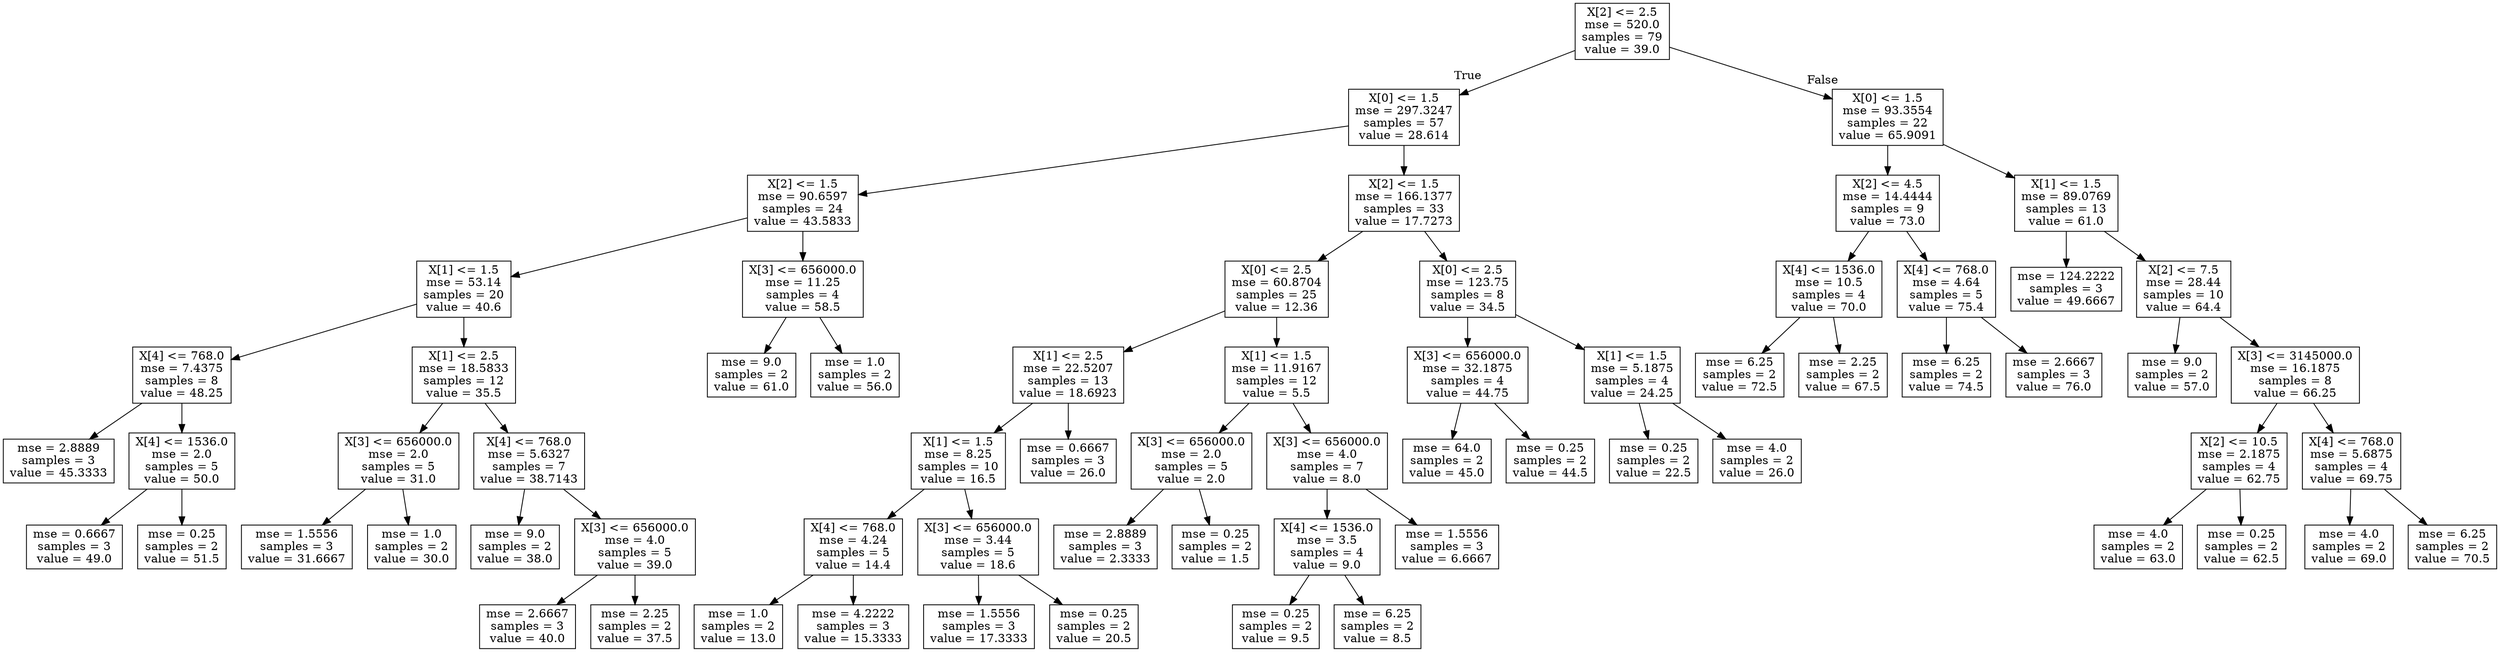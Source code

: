 digraph Tree {
node [shape=box] ;
0 [label="X[2] <= 2.5\nmse = 520.0\nsamples = 79\nvalue = 39.0"] ;
1 [label="X[0] <= 1.5\nmse = 297.3247\nsamples = 57\nvalue = 28.614"] ;
0 -> 1 [labeldistance=2.5, labelangle=45, headlabel="True"] ;
2 [label="X[2] <= 1.5\nmse = 90.6597\nsamples = 24\nvalue = 43.5833"] ;
1 -> 2 ;
3 [label="X[1] <= 1.5\nmse = 53.14\nsamples = 20\nvalue = 40.6"] ;
2 -> 3 ;
4 [label="X[4] <= 768.0\nmse = 7.4375\nsamples = 8\nvalue = 48.25"] ;
3 -> 4 ;
5 [label="mse = 2.8889\nsamples = 3\nvalue = 45.3333"] ;
4 -> 5 ;
6 [label="X[4] <= 1536.0\nmse = 2.0\nsamples = 5\nvalue = 50.0"] ;
4 -> 6 ;
7 [label="mse = 0.6667\nsamples = 3\nvalue = 49.0"] ;
6 -> 7 ;
8 [label="mse = 0.25\nsamples = 2\nvalue = 51.5"] ;
6 -> 8 ;
9 [label="X[1] <= 2.5\nmse = 18.5833\nsamples = 12\nvalue = 35.5"] ;
3 -> 9 ;
10 [label="X[3] <= 656000.0\nmse = 2.0\nsamples = 5\nvalue = 31.0"] ;
9 -> 10 ;
11 [label="mse = 1.5556\nsamples = 3\nvalue = 31.6667"] ;
10 -> 11 ;
12 [label="mse = 1.0\nsamples = 2\nvalue = 30.0"] ;
10 -> 12 ;
13 [label="X[4] <= 768.0\nmse = 5.6327\nsamples = 7\nvalue = 38.7143"] ;
9 -> 13 ;
14 [label="mse = 9.0\nsamples = 2\nvalue = 38.0"] ;
13 -> 14 ;
15 [label="X[3] <= 656000.0\nmse = 4.0\nsamples = 5\nvalue = 39.0"] ;
13 -> 15 ;
16 [label="mse = 2.6667\nsamples = 3\nvalue = 40.0"] ;
15 -> 16 ;
17 [label="mse = 2.25\nsamples = 2\nvalue = 37.5"] ;
15 -> 17 ;
18 [label="X[3] <= 656000.0\nmse = 11.25\nsamples = 4\nvalue = 58.5"] ;
2 -> 18 ;
19 [label="mse = 9.0\nsamples = 2\nvalue = 61.0"] ;
18 -> 19 ;
20 [label="mse = 1.0\nsamples = 2\nvalue = 56.0"] ;
18 -> 20 ;
21 [label="X[2] <= 1.5\nmse = 166.1377\nsamples = 33\nvalue = 17.7273"] ;
1 -> 21 ;
22 [label="X[0] <= 2.5\nmse = 60.8704\nsamples = 25\nvalue = 12.36"] ;
21 -> 22 ;
23 [label="X[1] <= 2.5\nmse = 22.5207\nsamples = 13\nvalue = 18.6923"] ;
22 -> 23 ;
24 [label="X[1] <= 1.5\nmse = 8.25\nsamples = 10\nvalue = 16.5"] ;
23 -> 24 ;
25 [label="X[4] <= 768.0\nmse = 4.24\nsamples = 5\nvalue = 14.4"] ;
24 -> 25 ;
26 [label="mse = 1.0\nsamples = 2\nvalue = 13.0"] ;
25 -> 26 ;
27 [label="mse = 4.2222\nsamples = 3\nvalue = 15.3333"] ;
25 -> 27 ;
28 [label="X[3] <= 656000.0\nmse = 3.44\nsamples = 5\nvalue = 18.6"] ;
24 -> 28 ;
29 [label="mse = 1.5556\nsamples = 3\nvalue = 17.3333"] ;
28 -> 29 ;
30 [label="mse = 0.25\nsamples = 2\nvalue = 20.5"] ;
28 -> 30 ;
31 [label="mse = 0.6667\nsamples = 3\nvalue = 26.0"] ;
23 -> 31 ;
32 [label="X[1] <= 1.5\nmse = 11.9167\nsamples = 12\nvalue = 5.5"] ;
22 -> 32 ;
33 [label="X[3] <= 656000.0\nmse = 2.0\nsamples = 5\nvalue = 2.0"] ;
32 -> 33 ;
34 [label="mse = 2.8889\nsamples = 3\nvalue = 2.3333"] ;
33 -> 34 ;
35 [label="mse = 0.25\nsamples = 2\nvalue = 1.5"] ;
33 -> 35 ;
36 [label="X[3] <= 656000.0\nmse = 4.0\nsamples = 7\nvalue = 8.0"] ;
32 -> 36 ;
37 [label="X[4] <= 1536.0\nmse = 3.5\nsamples = 4\nvalue = 9.0"] ;
36 -> 37 ;
38 [label="mse = 0.25\nsamples = 2\nvalue = 9.5"] ;
37 -> 38 ;
39 [label="mse = 6.25\nsamples = 2\nvalue = 8.5"] ;
37 -> 39 ;
40 [label="mse = 1.5556\nsamples = 3\nvalue = 6.6667"] ;
36 -> 40 ;
41 [label="X[0] <= 2.5\nmse = 123.75\nsamples = 8\nvalue = 34.5"] ;
21 -> 41 ;
42 [label="X[3] <= 656000.0\nmse = 32.1875\nsamples = 4\nvalue = 44.75"] ;
41 -> 42 ;
43 [label="mse = 64.0\nsamples = 2\nvalue = 45.0"] ;
42 -> 43 ;
44 [label="mse = 0.25\nsamples = 2\nvalue = 44.5"] ;
42 -> 44 ;
45 [label="X[1] <= 1.5\nmse = 5.1875\nsamples = 4\nvalue = 24.25"] ;
41 -> 45 ;
46 [label="mse = 0.25\nsamples = 2\nvalue = 22.5"] ;
45 -> 46 ;
47 [label="mse = 4.0\nsamples = 2\nvalue = 26.0"] ;
45 -> 47 ;
48 [label="X[0] <= 1.5\nmse = 93.3554\nsamples = 22\nvalue = 65.9091"] ;
0 -> 48 [labeldistance=2.5, labelangle=-45, headlabel="False"] ;
49 [label="X[2] <= 4.5\nmse = 14.4444\nsamples = 9\nvalue = 73.0"] ;
48 -> 49 ;
50 [label="X[4] <= 1536.0\nmse = 10.5\nsamples = 4\nvalue = 70.0"] ;
49 -> 50 ;
51 [label="mse = 6.25\nsamples = 2\nvalue = 72.5"] ;
50 -> 51 ;
52 [label="mse = 2.25\nsamples = 2\nvalue = 67.5"] ;
50 -> 52 ;
53 [label="X[4] <= 768.0\nmse = 4.64\nsamples = 5\nvalue = 75.4"] ;
49 -> 53 ;
54 [label="mse = 6.25\nsamples = 2\nvalue = 74.5"] ;
53 -> 54 ;
55 [label="mse = 2.6667\nsamples = 3\nvalue = 76.0"] ;
53 -> 55 ;
56 [label="X[1] <= 1.5\nmse = 89.0769\nsamples = 13\nvalue = 61.0"] ;
48 -> 56 ;
57 [label="mse = 124.2222\nsamples = 3\nvalue = 49.6667"] ;
56 -> 57 ;
58 [label="X[2] <= 7.5\nmse = 28.44\nsamples = 10\nvalue = 64.4"] ;
56 -> 58 ;
59 [label="mse = 9.0\nsamples = 2\nvalue = 57.0"] ;
58 -> 59 ;
60 [label="X[3] <= 3145000.0\nmse = 16.1875\nsamples = 8\nvalue = 66.25"] ;
58 -> 60 ;
61 [label="X[2] <= 10.5\nmse = 2.1875\nsamples = 4\nvalue = 62.75"] ;
60 -> 61 ;
62 [label="mse = 4.0\nsamples = 2\nvalue = 63.0"] ;
61 -> 62 ;
63 [label="mse = 0.25\nsamples = 2\nvalue = 62.5"] ;
61 -> 63 ;
64 [label="X[4] <= 768.0\nmse = 5.6875\nsamples = 4\nvalue = 69.75"] ;
60 -> 64 ;
65 [label="mse = 4.0\nsamples = 2\nvalue = 69.0"] ;
64 -> 65 ;
66 [label="mse = 6.25\nsamples = 2\nvalue = 70.5"] ;
64 -> 66 ;
}